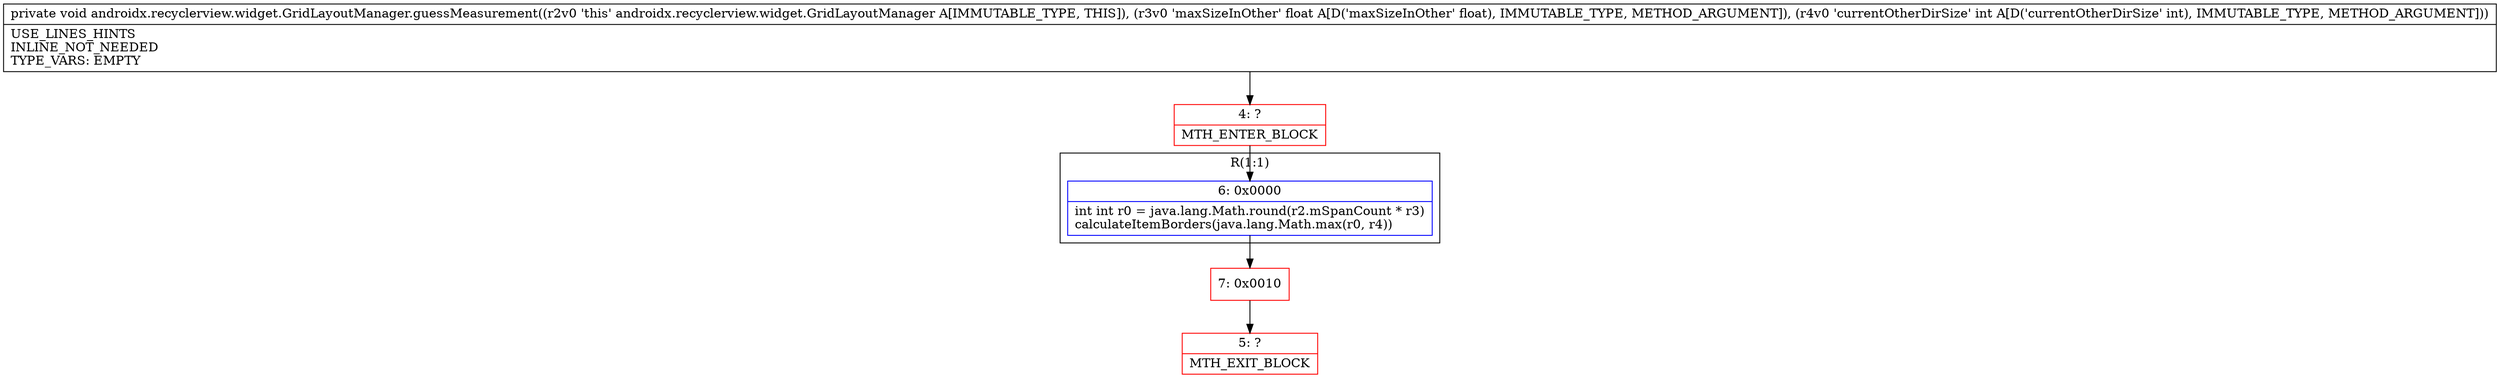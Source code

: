 digraph "CFG forandroidx.recyclerview.widget.GridLayoutManager.guessMeasurement(FI)V" {
subgraph cluster_Region_1392702382 {
label = "R(1:1)";
node [shape=record,color=blue];
Node_6 [shape=record,label="{6\:\ 0x0000|int int r0 = java.lang.Math.round(r2.mSpanCount * r3)\lcalculateItemBorders(java.lang.Math.max(r0, r4))\l}"];
}
Node_4 [shape=record,color=red,label="{4\:\ ?|MTH_ENTER_BLOCK\l}"];
Node_7 [shape=record,color=red,label="{7\:\ 0x0010}"];
Node_5 [shape=record,color=red,label="{5\:\ ?|MTH_EXIT_BLOCK\l}"];
MethodNode[shape=record,label="{private void androidx.recyclerview.widget.GridLayoutManager.guessMeasurement((r2v0 'this' androidx.recyclerview.widget.GridLayoutManager A[IMMUTABLE_TYPE, THIS]), (r3v0 'maxSizeInOther' float A[D('maxSizeInOther' float), IMMUTABLE_TYPE, METHOD_ARGUMENT]), (r4v0 'currentOtherDirSize' int A[D('currentOtherDirSize' int), IMMUTABLE_TYPE, METHOD_ARGUMENT]))  | USE_LINES_HINTS\lINLINE_NOT_NEEDED\lTYPE_VARS: EMPTY\l}"];
MethodNode -> Node_4;Node_6 -> Node_7;
Node_4 -> Node_6;
Node_7 -> Node_5;
}

